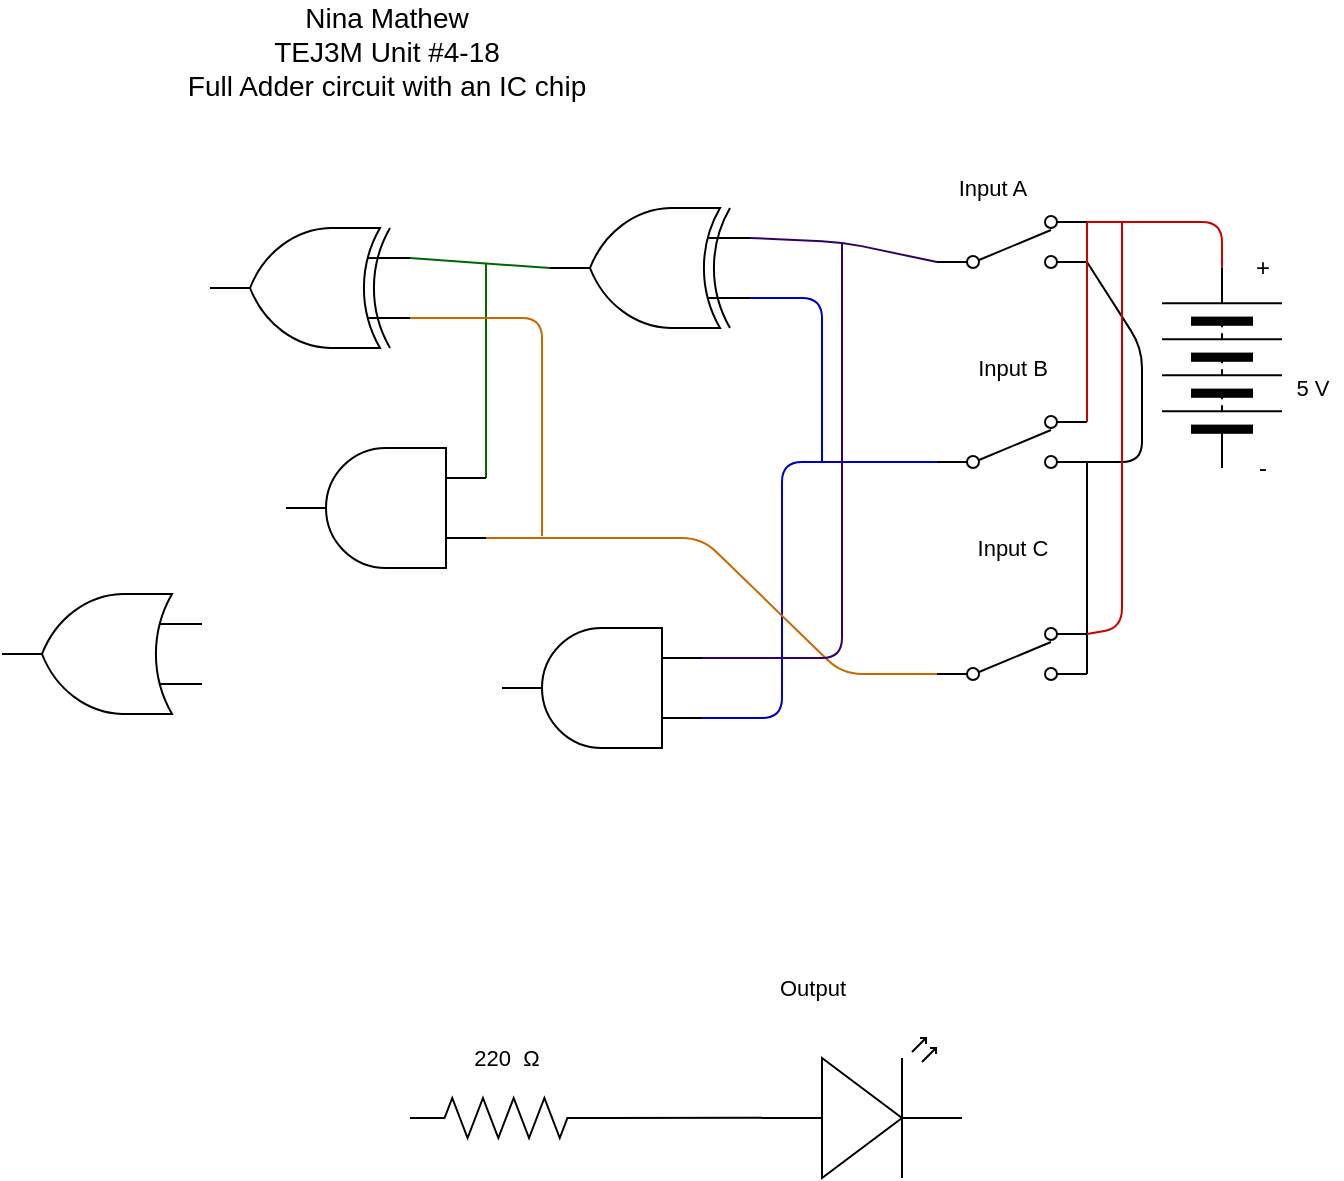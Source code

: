 <mxfile>
    <diagram id="Omz8NuV_Lej0NusEcTPA" name="Page-1">
        <mxGraphModel dx="1074" dy="741" grid="1" gridSize="10" guides="1" tooltips="1" connect="1" arrows="1" fold="1" page="1" pageScale="1" pageWidth="827" pageHeight="1169" math="0" shadow="0">
            <root>
                <mxCell id="0"/>
                <mxCell id="1" parent="0"/>
                <mxCell id="237" style="shape=connector;rounded=1;html=1;exitX=1;exitY=0.5;exitDx=0;exitDy=0;entryX=1;entryY=0.115;entryDx=0;entryDy=0;entryPerimeter=0;labelBackgroundColor=default;fontFamily=Helvetica;fontSize=11;fontColor=default;endArrow=none;endFill=0;strokeColor=#CC0000;" parent="1" source="2" target="12" edge="1">
                    <mxGeometry relative="1" as="geometry">
                        <Array as="points">
                            <mxPoint x="650" y="177"/>
                        </Array>
                    </mxGeometry>
                </mxCell>
                <mxCell id="2" value="" style="pointerEvents=1;verticalLabelPosition=bottom;shadow=0;dashed=0;align=center;html=1;verticalAlign=top;shape=mxgraph.electrical.miscellaneous.batteryStack;direction=north;" parent="1" vertex="1">
                    <mxGeometry x="620" y="200" width="60" height="100" as="geometry"/>
                </mxCell>
                <mxCell id="192" style="edgeStyle=none;html=1;exitX=0;exitY=0.5;exitDx=0;exitDy=0;exitPerimeter=0;entryX=0;entryY=0.57;entryDx=0;entryDy=0;entryPerimeter=0;endArrow=none;endFill=0;" parent="1" source="3" target="4" edge="1">
                    <mxGeometry relative="1" as="geometry"/>
                </mxCell>
                <mxCell id="3" value="" style="pointerEvents=1;verticalLabelPosition=bottom;shadow=0;dashed=0;align=center;html=1;verticalAlign=top;shape=mxgraph.electrical.resistors.resistor_2;direction=west;" parent="1" vertex="1">
                    <mxGeometry x="244" y="615" width="96" height="20" as="geometry"/>
                </mxCell>
                <mxCell id="4" value="" style="verticalLabelPosition=bottom;shadow=0;dashed=0;align=center;html=1;verticalAlign=top;shape=mxgraph.electrical.opto_electronics.led_2;pointerEvents=1;direction=east;flipV=0;flipH=0;" parent="1" vertex="1">
                    <mxGeometry x="420" y="585" width="100" height="70" as="geometry"/>
                </mxCell>
                <mxCell id="8" value="5 V" style="text;html=1;align=center;verticalAlign=middle;resizable=0;points=[];autosize=1;strokeColor=none;fillColor=none;fontSize=11;fontFamily=Helvetica;fontColor=default;" parent="1" vertex="1">
                    <mxGeometry x="680" y="250" width="30" height="20" as="geometry"/>
                </mxCell>
                <mxCell id="9" value="220&amp;nbsp;&amp;nbsp;Ω" style="text;html=1;align=center;verticalAlign=middle;resizable=0;points=[];autosize=1;strokeColor=none;fillColor=none;fontSize=11;fontFamily=Helvetica;fontColor=default;" parent="1" vertex="1">
                    <mxGeometry x="267" y="585" width="50" height="20" as="geometry"/>
                </mxCell>
                <mxCell id="10" value="Output" style="text;html=1;align=center;verticalAlign=middle;resizable=0;points=[];autosize=1;strokeColor=none;fillColor=none;fontSize=11;fontFamily=Helvetica;fontColor=default;" parent="1" vertex="1">
                    <mxGeometry x="420" y="550" width="50" height="20" as="geometry"/>
                </mxCell>
                <mxCell id="11" value="&lt;font&gt;&lt;span style=&quot;font-size: 14px&quot;&gt;Nina Mathew&lt;/span&gt;&lt;br&gt;&lt;span style=&quot;font-size: 14px&quot;&gt;TEJ3M Unit #4-18&lt;/span&gt;&lt;br&gt;&lt;div&gt;&lt;span style=&quot;font-size: 14px&quot;&gt;Full Adder circuit with an IC chip&lt;/span&gt;&lt;/div&gt;&lt;div style=&quot;font-size: 14px&quot;&gt;&lt;br&gt;&lt;/div&gt;&lt;/font&gt;" style="text;html=1;align=center;verticalAlign=middle;resizable=0;points=[];autosize=1;strokeColor=none;fillColor=none;fontSize=11;fontFamily=Helvetica;fontColor=default;" parent="1" vertex="1">
                    <mxGeometry x="122" y="70" width="220" height="60" as="geometry"/>
                </mxCell>
                <mxCell id="181" style="edgeStyle=none;shape=connector;rounded=1;html=1;exitX=1;exitY=0.885;exitDx=0;exitDy=0;exitPerimeter=0;entryX=1;entryY=0.885;entryDx=0;entryDy=0;entryPerimeter=0;labelBackgroundColor=default;fontFamily=Helvetica;fontSize=11;fontColor=default;endArrow=none;endFill=0;strokeColor=#000000;" parent="1" source="12" target="134" edge="1">
                    <mxGeometry relative="1" as="geometry">
                        <Array as="points">
                            <mxPoint x="610" y="240"/>
                            <mxPoint x="610" y="297"/>
                        </Array>
                    </mxGeometry>
                </mxCell>
                <mxCell id="267" style="edgeStyle=none;shape=connector;rounded=1;html=1;exitX=0;exitY=0.885;exitDx=0;exitDy=0;exitPerimeter=0;entryX=0;entryY=0.75;entryDx=0;entryDy=0;entryPerimeter=0;labelBackgroundColor=default;fontFamily=Helvetica;fontSize=11;fontColor=default;endArrow=none;endFill=0;strokeColor=#330066;" edge="1" parent="1" source="12" target="246">
                    <mxGeometry relative="1" as="geometry">
                        <Array as="points">
                            <mxPoint x="460" y="187"/>
                        </Array>
                    </mxGeometry>
                </mxCell>
                <mxCell id="12" value="" style="pointerEvents=1;verticalLabelPosition=bottom;shadow=0;dashed=0;align=center;html=1;verticalAlign=top;shape=mxgraph.electrical.electro-mechanical.2-way_switch;direction=east;" parent="1" vertex="1">
                    <mxGeometry x="507.5" y="174" width="75" height="26" as="geometry"/>
                </mxCell>
                <mxCell id="13" value="+" style="text;html=1;align=center;verticalAlign=middle;resizable=0;points=[];autosize=1;strokeColor=none;fillColor=none;" parent="1" vertex="1">
                    <mxGeometry x="660" y="190" width="20" height="20" as="geometry"/>
                </mxCell>
                <mxCell id="14" value="-" style="text;html=1;align=center;verticalAlign=middle;resizable=0;points=[];autosize=1;strokeColor=none;fillColor=none;" parent="1" vertex="1">
                    <mxGeometry x="660" y="290" width="20" height="20" as="geometry"/>
                </mxCell>
                <mxCell id="43" value="Input A" style="text;html=1;align=center;verticalAlign=middle;resizable=0;points=[];autosize=1;strokeColor=none;fillColor=none;fontSize=11;fontFamily=Helvetica;fontColor=default;" parent="1" vertex="1">
                    <mxGeometry x="510" y="150" width="50" height="20" as="geometry"/>
                </mxCell>
                <mxCell id="240" style="edgeStyle=none;shape=connector;rounded=1;html=1;exitX=1;exitY=0.115;exitDx=0;exitDy=0;exitPerimeter=0;labelBackgroundColor=default;fontFamily=Helvetica;fontSize=11;fontColor=default;endArrow=none;endFill=0;strokeColor=#CC0000;entryX=1;entryY=0.115;entryDx=0;entryDy=0;entryPerimeter=0;" parent="1" source="134" target="12" edge="1">
                    <mxGeometry relative="1" as="geometry">
                        <mxPoint x="595" y="180" as="targetPoint"/>
                    </mxGeometry>
                </mxCell>
                <mxCell id="268" style="edgeStyle=none;shape=connector;rounded=1;html=1;exitX=0;exitY=0.885;exitDx=0;exitDy=0;exitPerimeter=0;entryX=0;entryY=0.25;entryDx=0;entryDy=0;entryPerimeter=0;labelBackgroundColor=default;fontFamily=Helvetica;fontSize=11;fontColor=default;endArrow=none;endFill=0;strokeColor=#0000CC;" edge="1" parent="1" source="134" target="258">
                    <mxGeometry relative="1" as="geometry">
                        <Array as="points">
                            <mxPoint x="430" y="297"/>
                            <mxPoint x="430" y="360"/>
                            <mxPoint x="430" y="425"/>
                        </Array>
                    </mxGeometry>
                </mxCell>
                <mxCell id="134" value="" style="pointerEvents=1;verticalLabelPosition=bottom;shadow=0;dashed=0;align=center;html=1;verticalAlign=top;shape=mxgraph.electrical.electro-mechanical.2-way_switch;direction=east;" parent="1" vertex="1">
                    <mxGeometry x="507.5" y="274" width="75" height="26" as="geometry"/>
                </mxCell>
                <mxCell id="177" value="Input B" style="text;html=1;align=center;verticalAlign=middle;resizable=0;points=[];autosize=1;strokeColor=none;fillColor=none;fontSize=11;fontFamily=Helvetica;fontColor=default;" parent="1" vertex="1">
                    <mxGeometry x="520" y="240" width="50" height="20" as="geometry"/>
                </mxCell>
                <mxCell id="269" style="edgeStyle=none;shape=connector;rounded=1;html=1;exitX=0;exitY=0.25;exitDx=0;exitDy=0;exitPerimeter=0;labelBackgroundColor=default;fontFamily=Helvetica;fontSize=11;fontColor=default;endArrow=none;endFill=0;strokeColor=#0000CC;" edge="1" parent="1" source="246">
                    <mxGeometry relative="1" as="geometry">
                        <mxPoint x="450" y="297" as="targetPoint"/>
                        <mxPoint x="420" y="199" as="sourcePoint"/>
                        <Array as="points">
                            <mxPoint x="450" y="215"/>
                        </Array>
                    </mxGeometry>
                </mxCell>
                <mxCell id="272" style="edgeStyle=none;shape=connector;rounded=1;html=1;exitX=1;exitY=0.5;exitDx=0;exitDy=0;exitPerimeter=0;labelBackgroundColor=default;fontFamily=Helvetica;fontSize=11;fontColor=default;endArrow=none;endFill=0;strokeColor=#006600;entryX=0;entryY=0.75;entryDx=0;entryDy=0;entryPerimeter=0;" edge="1" parent="1" source="246" target="259">
                    <mxGeometry relative="1" as="geometry">
                        <mxPoint x="230" y="210" as="targetPoint"/>
                    </mxGeometry>
                </mxCell>
                <mxCell id="246" value="" style="verticalLabelPosition=bottom;shadow=0;dashed=0;align=center;html=1;verticalAlign=top;shape=mxgraph.electrical.logic_gates.logic_gate;operation=xor;direction=west;" parent="1" vertex="1">
                    <mxGeometry x="314" y="170" width="100" height="60" as="geometry"/>
                </mxCell>
                <mxCell id="274" style="edgeStyle=none;shape=connector;rounded=1;html=1;exitX=0;exitY=0.75;exitDx=0;exitDy=0;exitPerimeter=0;labelBackgroundColor=default;fontFamily=Helvetica;fontSize=11;fontColor=default;endArrow=none;endFill=0;strokeColor=#006600;" edge="1" parent="1" source="247">
                    <mxGeometry relative="1" as="geometry">
                        <mxPoint x="282" y="198" as="targetPoint"/>
                        <mxPoint x="282" y="303" as="sourcePoint"/>
                    </mxGeometry>
                </mxCell>
                <mxCell id="247" value="" style="verticalLabelPosition=bottom;shadow=0;dashed=0;align=center;html=1;verticalAlign=top;shape=mxgraph.electrical.logic_gates.logic_gate;operation=and;direction=west;" parent="1" vertex="1">
                    <mxGeometry x="182" y="290" width="100" height="60" as="geometry"/>
                </mxCell>
                <mxCell id="262" style="edgeStyle=none;shape=connector;rounded=1;html=1;exitX=1;exitY=0.885;exitDx=0;exitDy=0;exitPerimeter=0;entryX=1;entryY=0.885;entryDx=0;entryDy=0;entryPerimeter=0;labelBackgroundColor=default;fontFamily=Helvetica;fontSize=11;fontColor=default;endArrow=none;endFill=0;strokeColor=default;" edge="1" parent="1" source="256" target="134">
                    <mxGeometry relative="1" as="geometry"/>
                </mxCell>
                <mxCell id="263" style="edgeStyle=none;shape=connector;rounded=1;html=1;labelBackgroundColor=default;fontFamily=Helvetica;fontSize=11;fontColor=default;endArrow=none;endFill=0;strokeColor=#CC0000;exitX=1;exitY=0.115;exitDx=0;exitDy=0;exitPerimeter=0;" edge="1" parent="1" source="256">
                    <mxGeometry relative="1" as="geometry">
                        <mxPoint x="600" y="177" as="targetPoint"/>
                        <mxPoint x="600" y="390" as="sourcePoint"/>
                        <Array as="points">
                            <mxPoint x="600" y="380"/>
                            <mxPoint x="600" y="257"/>
                        </Array>
                    </mxGeometry>
                </mxCell>
                <mxCell id="271" style="edgeStyle=none;shape=connector;rounded=1;html=1;exitX=0;exitY=0.885;exitDx=0;exitDy=0;exitPerimeter=0;entryX=0;entryY=0.25;entryDx=0;entryDy=0;entryPerimeter=0;labelBackgroundColor=default;fontFamily=Helvetica;fontSize=11;fontColor=default;endArrow=none;endFill=0;strokeColor=#CC6600;" edge="1" parent="1" source="256" target="247">
                    <mxGeometry relative="1" as="geometry">
                        <Array as="points">
                            <mxPoint x="460" y="403"/>
                            <mxPoint x="390" y="335"/>
                            <mxPoint x="350" y="335"/>
                            <mxPoint x="330" y="335"/>
                            <mxPoint x="300" y="335"/>
                        </Array>
                    </mxGeometry>
                </mxCell>
                <mxCell id="256" value="" style="pointerEvents=1;verticalLabelPosition=bottom;shadow=0;dashed=0;align=center;html=1;verticalAlign=top;shape=mxgraph.electrical.electro-mechanical.2-way_switch;direction=east;" vertex="1" parent="1">
                    <mxGeometry x="507.5" y="380" width="75" height="26" as="geometry"/>
                </mxCell>
                <mxCell id="257" value="Input C" style="text;html=1;align=center;verticalAlign=middle;resizable=0;points=[];autosize=1;strokeColor=none;fillColor=none;fontSize=11;fontFamily=Helvetica;fontColor=default;" vertex="1" parent="1">
                    <mxGeometry x="520" y="330" width="50" height="20" as="geometry"/>
                </mxCell>
                <mxCell id="270" style="edgeStyle=none;shape=connector;rounded=1;html=1;labelBackgroundColor=default;fontFamily=Helvetica;fontSize=11;fontColor=default;endArrow=none;endFill=0;strokeColor=#330066;exitX=0;exitY=0.75;exitDx=0;exitDy=0;exitPerimeter=0;" edge="1" parent="1" source="258">
                    <mxGeometry relative="1" as="geometry">
                        <mxPoint x="460" y="188" as="targetPoint"/>
                        <mxPoint x="450" y="402" as="sourcePoint"/>
                        <Array as="points">
                            <mxPoint x="460" y="395"/>
                        </Array>
                    </mxGeometry>
                </mxCell>
                <mxCell id="258" value="" style="verticalLabelPosition=bottom;shadow=0;dashed=0;align=center;html=1;verticalAlign=top;shape=mxgraph.electrical.logic_gates.logic_gate;operation=and;direction=west;" vertex="1" parent="1">
                    <mxGeometry x="290" y="380" width="100" height="60" as="geometry"/>
                </mxCell>
                <mxCell id="273" style="edgeStyle=none;shape=connector;rounded=1;html=1;exitX=0;exitY=0.25;exitDx=0;exitDy=0;exitPerimeter=0;labelBackgroundColor=default;fontFamily=Helvetica;fontSize=11;fontColor=default;endArrow=none;endFill=0;strokeColor=#CC6600;" edge="1" parent="1" source="259">
                    <mxGeometry relative="1" as="geometry">
                        <mxPoint x="310" y="334" as="targetPoint"/>
                        <mxPoint x="230" y="219" as="sourcePoint"/>
                        <Array as="points">
                            <mxPoint x="310" y="225"/>
                        </Array>
                    </mxGeometry>
                </mxCell>
                <mxCell id="259" value="" style="verticalLabelPosition=bottom;shadow=0;dashed=0;align=center;html=1;verticalAlign=top;shape=mxgraph.electrical.logic_gates.logic_gate;operation=xor;direction=west;" vertex="1" parent="1">
                    <mxGeometry x="144" y="180" width="100" height="60" as="geometry"/>
                </mxCell>
                <mxCell id="260" value="" style="verticalLabelPosition=bottom;shadow=0;dashed=0;align=center;html=1;verticalAlign=top;shape=mxgraph.electrical.logic_gates.logic_gate;operation=or;direction=west;" vertex="1" parent="1">
                    <mxGeometry x="40" y="363" width="100" height="60" as="geometry"/>
                </mxCell>
            </root>
        </mxGraphModel>
    </diagram>
</mxfile>